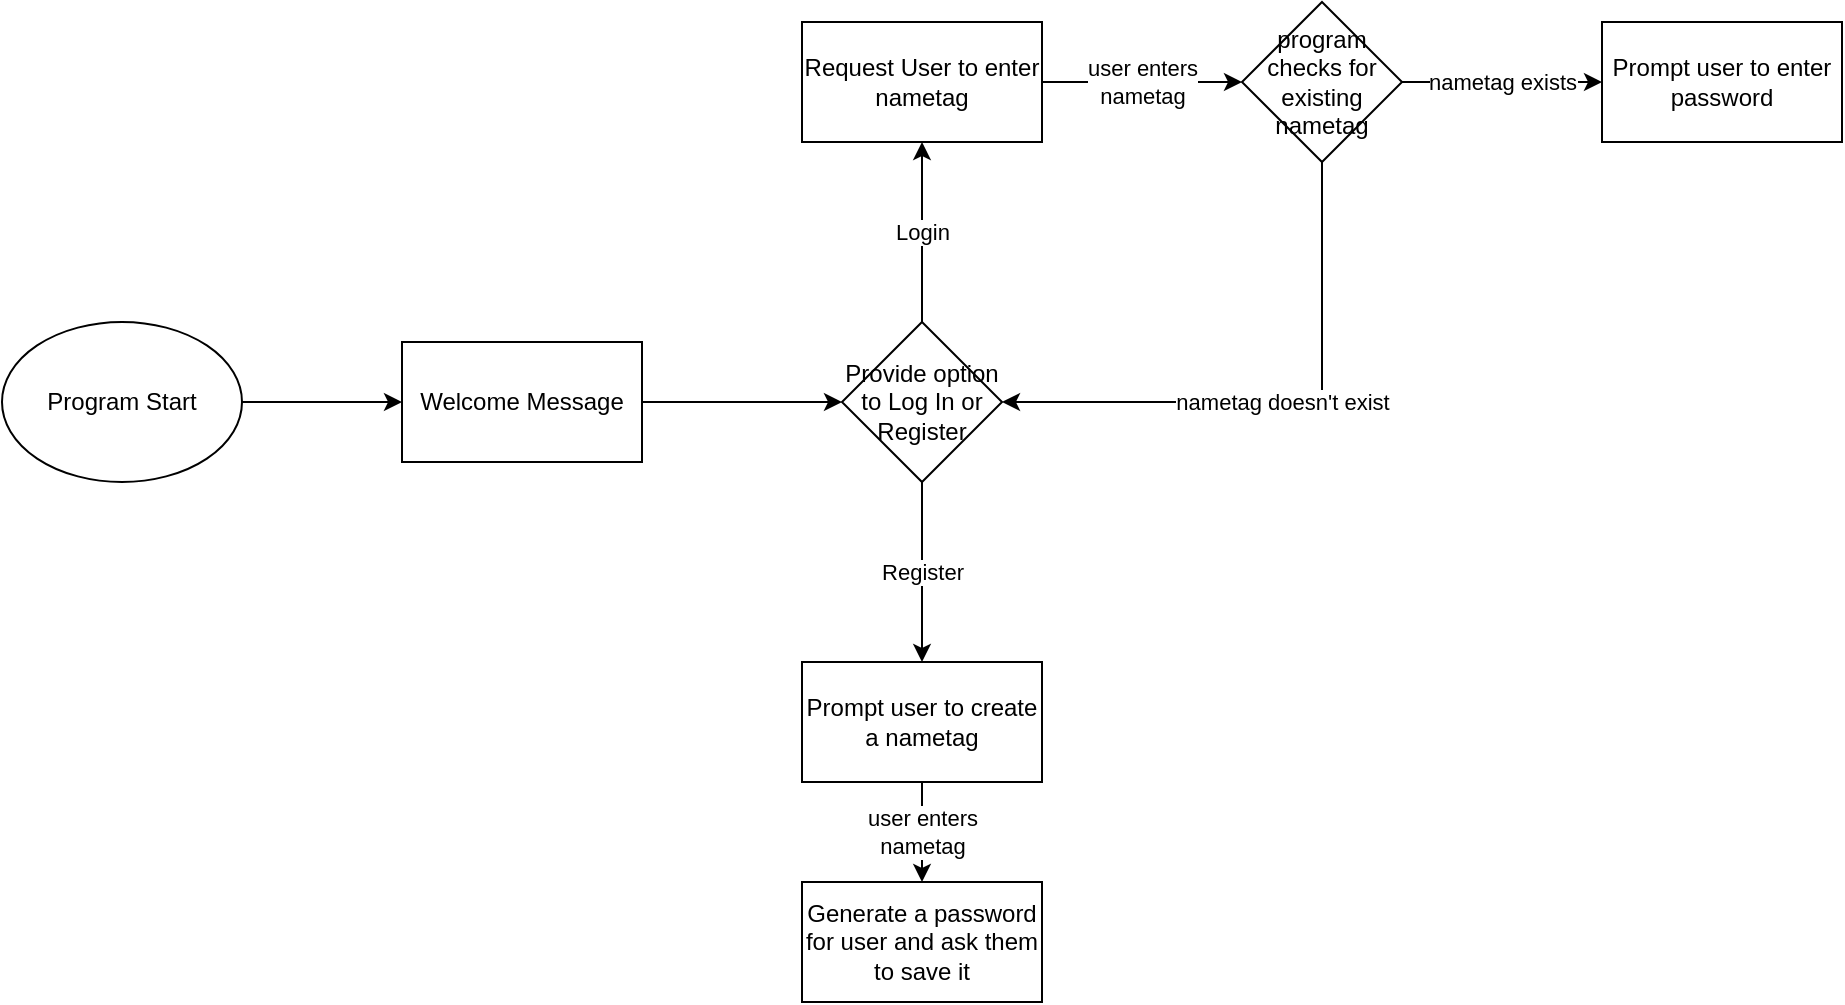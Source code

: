 <mxfile version="26.1.1">
  <diagram name="Page-1" id="G6ItOIY38JXHPqsH0K1o">
    <mxGraphModel dx="794" dy="480" grid="1" gridSize="10" guides="1" tooltips="1" connect="1" arrows="1" fold="1" page="1" pageScale="1" pageWidth="850" pageHeight="1100" math="0" shadow="0">
      <root>
        <mxCell id="0" />
        <mxCell id="1" parent="0" />
        <mxCell id="fSjVShYFLCvucPTeJ0q--4" value="" style="edgeStyle=orthogonalEdgeStyle;rounded=0;orthogonalLoop=1;jettySize=auto;html=1;" edge="1" parent="1" source="fSjVShYFLCvucPTeJ0q--2" target="fSjVShYFLCvucPTeJ0q--3">
          <mxGeometry relative="1" as="geometry" />
        </mxCell>
        <mxCell id="fSjVShYFLCvucPTeJ0q--2" value="Program Start" style="ellipse;whiteSpace=wrap;html=1;" vertex="1" parent="1">
          <mxGeometry x="40" y="200" width="120" height="80" as="geometry" />
        </mxCell>
        <mxCell id="fSjVShYFLCvucPTeJ0q--10" value="" style="edgeStyle=orthogonalEdgeStyle;rounded=0;orthogonalLoop=1;jettySize=auto;html=1;" edge="1" parent="1" source="fSjVShYFLCvucPTeJ0q--3" target="fSjVShYFLCvucPTeJ0q--9">
          <mxGeometry relative="1" as="geometry" />
        </mxCell>
        <mxCell id="fSjVShYFLCvucPTeJ0q--3" value="Welcome Message" style="whiteSpace=wrap;html=1;" vertex="1" parent="1">
          <mxGeometry x="240" y="210" width="120" height="60" as="geometry" />
        </mxCell>
        <mxCell id="fSjVShYFLCvucPTeJ0q--12" value="Login" style="edgeStyle=orthogonalEdgeStyle;rounded=0;orthogonalLoop=1;jettySize=auto;html=1;" edge="1" parent="1" source="fSjVShYFLCvucPTeJ0q--9" target="fSjVShYFLCvucPTeJ0q--11">
          <mxGeometry relative="1" as="geometry" />
        </mxCell>
        <mxCell id="fSjVShYFLCvucPTeJ0q--14" value="Register" style="edgeStyle=orthogonalEdgeStyle;rounded=0;orthogonalLoop=1;jettySize=auto;html=1;" edge="1" parent="1" source="fSjVShYFLCvucPTeJ0q--9" target="fSjVShYFLCvucPTeJ0q--13">
          <mxGeometry relative="1" as="geometry" />
        </mxCell>
        <mxCell id="fSjVShYFLCvucPTeJ0q--9" value="Provide option to Log In or Register" style="rhombus;whiteSpace=wrap;html=1;" vertex="1" parent="1">
          <mxGeometry x="460" y="200" width="80" height="80" as="geometry" />
        </mxCell>
        <mxCell id="fSjVShYFLCvucPTeJ0q--18" value="user enters&lt;div&gt;nametag&lt;/div&gt;" style="edgeStyle=orthogonalEdgeStyle;rounded=0;orthogonalLoop=1;jettySize=auto;html=1;" edge="1" parent="1" source="fSjVShYFLCvucPTeJ0q--11" target="fSjVShYFLCvucPTeJ0q--17">
          <mxGeometry relative="1" as="geometry" />
        </mxCell>
        <mxCell id="fSjVShYFLCvucPTeJ0q--11" value="Request User to enter nametag" style="whiteSpace=wrap;html=1;" vertex="1" parent="1">
          <mxGeometry x="440" y="50" width="120" height="60" as="geometry" />
        </mxCell>
        <mxCell id="fSjVShYFLCvucPTeJ0q--25" value="user enters&lt;div&gt;nametag&lt;/div&gt;" style="edgeStyle=orthogonalEdgeStyle;rounded=0;orthogonalLoop=1;jettySize=auto;html=1;" edge="1" parent="1" source="fSjVShYFLCvucPTeJ0q--13" target="fSjVShYFLCvucPTeJ0q--24">
          <mxGeometry relative="1" as="geometry" />
        </mxCell>
        <mxCell id="fSjVShYFLCvucPTeJ0q--13" value="Prompt user to create a nametag" style="whiteSpace=wrap;html=1;" vertex="1" parent="1">
          <mxGeometry x="440" y="370" width="120" height="60" as="geometry" />
        </mxCell>
        <mxCell id="fSjVShYFLCvucPTeJ0q--20" value="nametag exists" style="edgeStyle=orthogonalEdgeStyle;rounded=0;orthogonalLoop=1;jettySize=auto;html=1;" edge="1" parent="1" source="fSjVShYFLCvucPTeJ0q--17" target="fSjVShYFLCvucPTeJ0q--19">
          <mxGeometry relative="1" as="geometry" />
        </mxCell>
        <mxCell id="fSjVShYFLCvucPTeJ0q--26" value="nametag doesn&#39;t exist" style="edgeStyle=orthogonalEdgeStyle;rounded=0;orthogonalLoop=1;jettySize=auto;html=1;exitX=0.5;exitY=1;exitDx=0;exitDy=0;entryX=1;entryY=0.5;entryDx=0;entryDy=0;" edge="1" parent="1" source="fSjVShYFLCvucPTeJ0q--17" target="fSjVShYFLCvucPTeJ0q--9">
          <mxGeometry relative="1" as="geometry" />
        </mxCell>
        <mxCell id="fSjVShYFLCvucPTeJ0q--17" value="program checks for existing nametag" style="rhombus;whiteSpace=wrap;html=1;" vertex="1" parent="1">
          <mxGeometry x="660" y="40" width="80" height="80" as="geometry" />
        </mxCell>
        <mxCell id="fSjVShYFLCvucPTeJ0q--19" value="Prompt user to enter password" style="whiteSpace=wrap;html=1;" vertex="1" parent="1">
          <mxGeometry x="840" y="50" width="120" height="60" as="geometry" />
        </mxCell>
        <mxCell id="fSjVShYFLCvucPTeJ0q--24" value="Generate a password for user and ask them to save it" style="whiteSpace=wrap;html=1;" vertex="1" parent="1">
          <mxGeometry x="440" y="480" width="120" height="60" as="geometry" />
        </mxCell>
      </root>
    </mxGraphModel>
  </diagram>
</mxfile>
